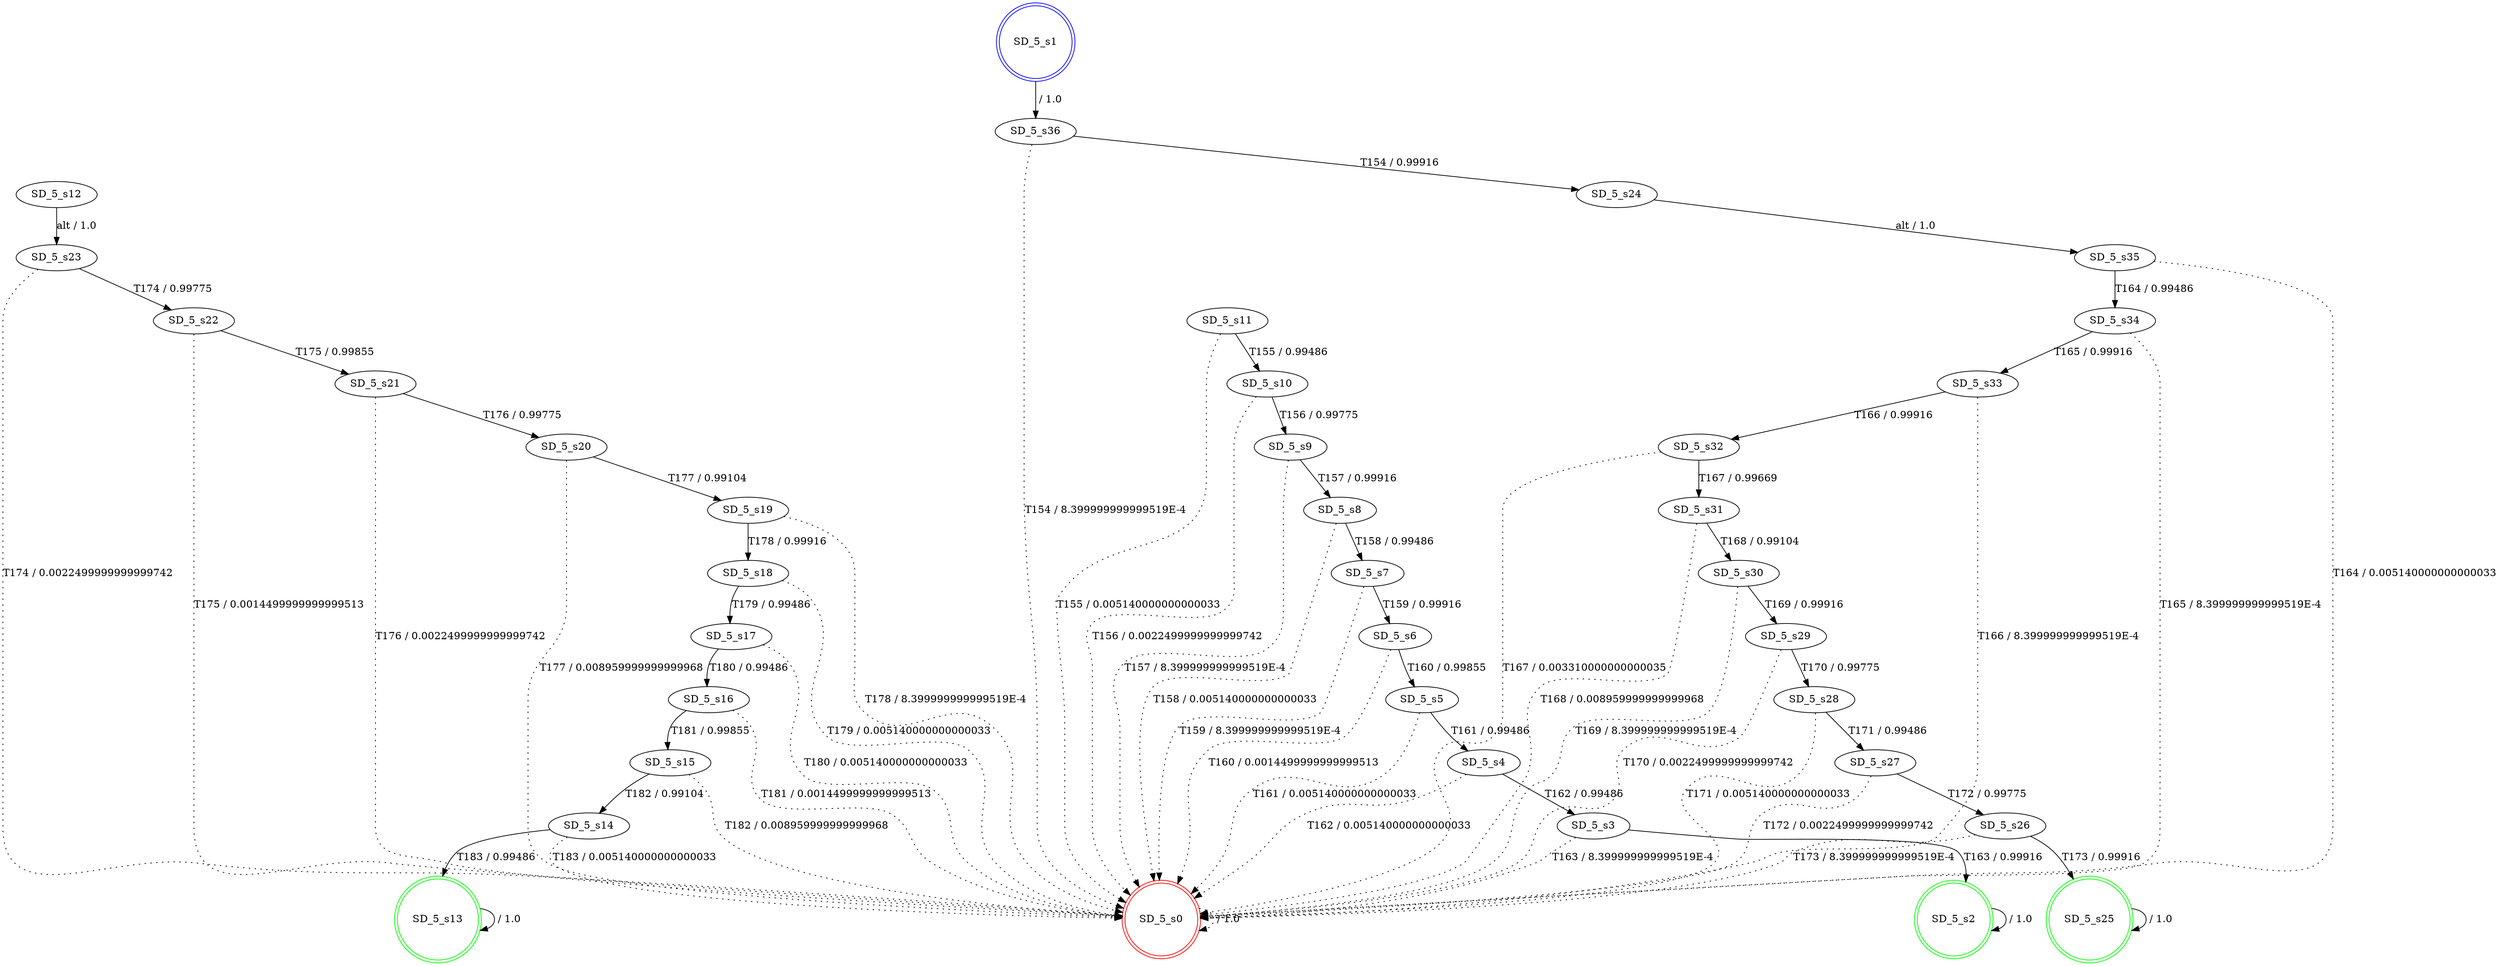 digraph graphname {
SD_5_s0 [label="SD_5_s0",color=red,shape=doublecircle ];
SD_5_s1 [label="SD_5_s1",color=blue,shape=doublecircle ];
SD_5_s2 [label="SD_5_s2",color=green,shape=doublecircle ];
SD_5_s3 [label="SD_5_s3" ];
SD_5_s4 [label="SD_5_s4" ];
SD_5_s5 [label="SD_5_s5" ];
SD_5_s6 [label="SD_5_s6" ];
SD_5_s7 [label="SD_5_s7" ];
SD_5_s8 [label="SD_5_s8" ];
SD_5_s9 [label="SD_5_s9" ];
SD_5_s10 [label="SD_5_s10" ];
SD_5_s11 [label="SD_5_s11" ];
SD_5_s12 [label="SD_5_s12" ];
SD_5_s13 [label="SD_5_s13",color=green,shape=doublecircle ];
SD_5_s14 [label="SD_5_s14" ];
SD_5_s15 [label="SD_5_s15" ];
SD_5_s16 [label="SD_5_s16" ];
SD_5_s17 [label="SD_5_s17" ];
SD_5_s18 [label="SD_5_s18" ];
SD_5_s19 [label="SD_5_s19" ];
SD_5_s20 [label="SD_5_s20" ];
SD_5_s21 [label="SD_5_s21" ];
SD_5_s22 [label="SD_5_s22" ];
SD_5_s23 [label="SD_5_s23" ];
SD_5_s24 [label="SD_5_s24" ];
SD_5_s25 [label="SD_5_s25",color=green,shape=doublecircle ];
SD_5_s26 [label="SD_5_s26" ];
SD_5_s27 [label="SD_5_s27" ];
SD_5_s28 [label="SD_5_s28" ];
SD_5_s29 [label="SD_5_s29" ];
SD_5_s30 [label="SD_5_s30" ];
SD_5_s31 [label="SD_5_s31" ];
SD_5_s32 [label="SD_5_s32" ];
SD_5_s33 [label="SD_5_s33" ];
SD_5_s34 [label="SD_5_s34" ];
SD_5_s35 [label="SD_5_s35" ];
SD_5_s36 [label="SD_5_s36" ];
SD_5_s0 -> SD_5_s0 [label=" / 1.0", style=dotted];
SD_5_s1 -> SD_5_s36 [label=" / 1.0"];
SD_5_s2 -> SD_5_s2 [label=" / 1.0"];
SD_5_s3 -> SD_5_s2 [label="T163 / 0.99916"];
SD_5_s3 -> SD_5_s0 [label="T163 / 8.399999999999519E-4", style=dotted];
SD_5_s4 -> SD_5_s3 [label="T162 / 0.99486"];
SD_5_s4 -> SD_5_s0 [label="T162 / 0.005140000000000033", style=dotted];
SD_5_s5 -> SD_5_s4 [label="T161 / 0.99486"];
SD_5_s5 -> SD_5_s0 [label="T161 / 0.005140000000000033", style=dotted];
SD_5_s6 -> SD_5_s5 [label="T160 / 0.99855"];
SD_5_s6 -> SD_5_s0 [label="T160 / 0.0014499999999999513", style=dotted];
SD_5_s7 -> SD_5_s6 [label="T159 / 0.99916"];
SD_5_s7 -> SD_5_s0 [label="T159 / 8.399999999999519E-4", style=dotted];
SD_5_s8 -> SD_5_s7 [label="T158 / 0.99486"];
SD_5_s8 -> SD_5_s0 [label="T158 / 0.005140000000000033", style=dotted];
SD_5_s9 -> SD_5_s8 [label="T157 / 0.99916"];
SD_5_s9 -> SD_5_s0 [label="T157 / 8.399999999999519E-4", style=dotted];
SD_5_s10 -> SD_5_s9 [label="T156 / 0.99775"];
SD_5_s10 -> SD_5_s0 [label="T156 / 0.0022499999999999742", style=dotted];
SD_5_s11 -> SD_5_s10 [label="T155 / 0.99486"];
SD_5_s11 -> SD_5_s0 [label="T155 / 0.005140000000000033", style=dotted];
SD_5_s12 -> SD_5_s23 [label="alt / 1.0"];
SD_5_s13 -> SD_5_s13 [label=" / 1.0"];
SD_5_s14 -> SD_5_s13 [label="T183 / 0.99486"];
SD_5_s14 -> SD_5_s0 [label="T183 / 0.005140000000000033", style=dotted];
SD_5_s15 -> SD_5_s14 [label="T182 / 0.99104"];
SD_5_s15 -> SD_5_s0 [label="T182 / 0.008959999999999968", style=dotted];
SD_5_s16 -> SD_5_s15 [label="T181 / 0.99855"];
SD_5_s16 -> SD_5_s0 [label="T181 / 0.0014499999999999513", style=dotted];
SD_5_s17 -> SD_5_s16 [label="T180 / 0.99486"];
SD_5_s17 -> SD_5_s0 [label="T180 / 0.005140000000000033", style=dotted];
SD_5_s18 -> SD_5_s17 [label="T179 / 0.99486"];
SD_5_s18 -> SD_5_s0 [label="T179 / 0.005140000000000033", style=dotted];
SD_5_s19 -> SD_5_s18 [label="T178 / 0.99916"];
SD_5_s19 -> SD_5_s0 [label="T178 / 8.399999999999519E-4", style=dotted];
SD_5_s20 -> SD_5_s19 [label="T177 / 0.99104"];
SD_5_s20 -> SD_5_s0 [label="T177 / 0.008959999999999968", style=dotted];
SD_5_s21 -> SD_5_s20 [label="T176 / 0.99775"];
SD_5_s21 -> SD_5_s0 [label="T176 / 0.0022499999999999742", style=dotted];
SD_5_s22 -> SD_5_s21 [label="T175 / 0.99855"];
SD_5_s22 -> SD_5_s0 [label="T175 / 0.0014499999999999513", style=dotted];
SD_5_s23 -> SD_5_s22 [label="T174 / 0.99775"];
SD_5_s23 -> SD_5_s0 [label="T174 / 0.0022499999999999742", style=dotted];
SD_5_s24 -> SD_5_s35 [label="alt / 1.0"];
SD_5_s25 -> SD_5_s25 [label=" / 1.0"];
SD_5_s26 -> SD_5_s25 [label="T173 / 0.99916"];
SD_5_s26 -> SD_5_s0 [label="T173 / 8.399999999999519E-4", style=dotted];
SD_5_s27 -> SD_5_s26 [label="T172 / 0.99775"];
SD_5_s27 -> SD_5_s0 [label="T172 / 0.0022499999999999742", style=dotted];
SD_5_s28 -> SD_5_s27 [label="T171 / 0.99486"];
SD_5_s28 -> SD_5_s0 [label="T171 / 0.005140000000000033", style=dotted];
SD_5_s29 -> SD_5_s28 [label="T170 / 0.99775"];
SD_5_s29 -> SD_5_s0 [label="T170 / 0.0022499999999999742", style=dotted];
SD_5_s30 -> SD_5_s29 [label="T169 / 0.99916"];
SD_5_s30 -> SD_5_s0 [label="T169 / 8.399999999999519E-4", style=dotted];
SD_5_s31 -> SD_5_s30 [label="T168 / 0.99104"];
SD_5_s31 -> SD_5_s0 [label="T168 / 0.008959999999999968", style=dotted];
SD_5_s32 -> SD_5_s31 [label="T167 / 0.99669"];
SD_5_s32 -> SD_5_s0 [label="T167 / 0.003310000000000035", style=dotted];
SD_5_s33 -> SD_5_s32 [label="T166 / 0.99916"];
SD_5_s33 -> SD_5_s0 [label="T166 / 8.399999999999519E-4", style=dotted];
SD_5_s34 -> SD_5_s33 [label="T165 / 0.99916"];
SD_5_s34 -> SD_5_s0 [label="T165 / 8.399999999999519E-4", style=dotted];
SD_5_s35 -> SD_5_s34 [label="T164 / 0.99486"];
SD_5_s35 -> SD_5_s0 [label="T164 / 0.005140000000000033", style=dotted];
SD_5_s36 -> SD_5_s24 [label="T154 / 0.99916"];
SD_5_s36 -> SD_5_s0 [label="T154 / 8.399999999999519E-4", style=dotted];
}